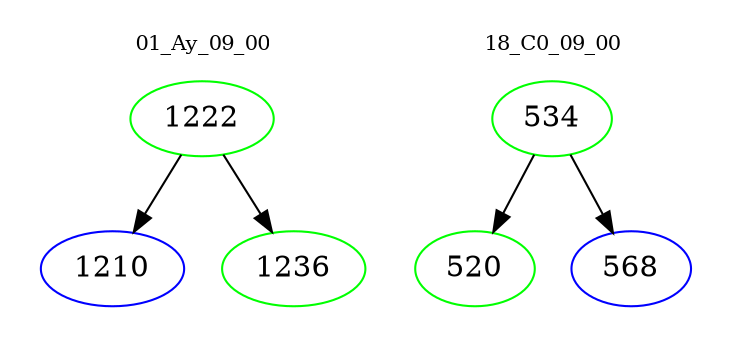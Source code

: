 digraph{
subgraph cluster_0 {
color = white
label = "01_Ay_09_00";
fontsize=10;
T0_1222 [label="1222", color="green"]
T0_1222 -> T0_1210 [color="black"]
T0_1210 [label="1210", color="blue"]
T0_1222 -> T0_1236 [color="black"]
T0_1236 [label="1236", color="green"]
}
subgraph cluster_1 {
color = white
label = "18_C0_09_00";
fontsize=10;
T1_534 [label="534", color="green"]
T1_534 -> T1_520 [color="black"]
T1_520 [label="520", color="green"]
T1_534 -> T1_568 [color="black"]
T1_568 [label="568", color="blue"]
}
}
